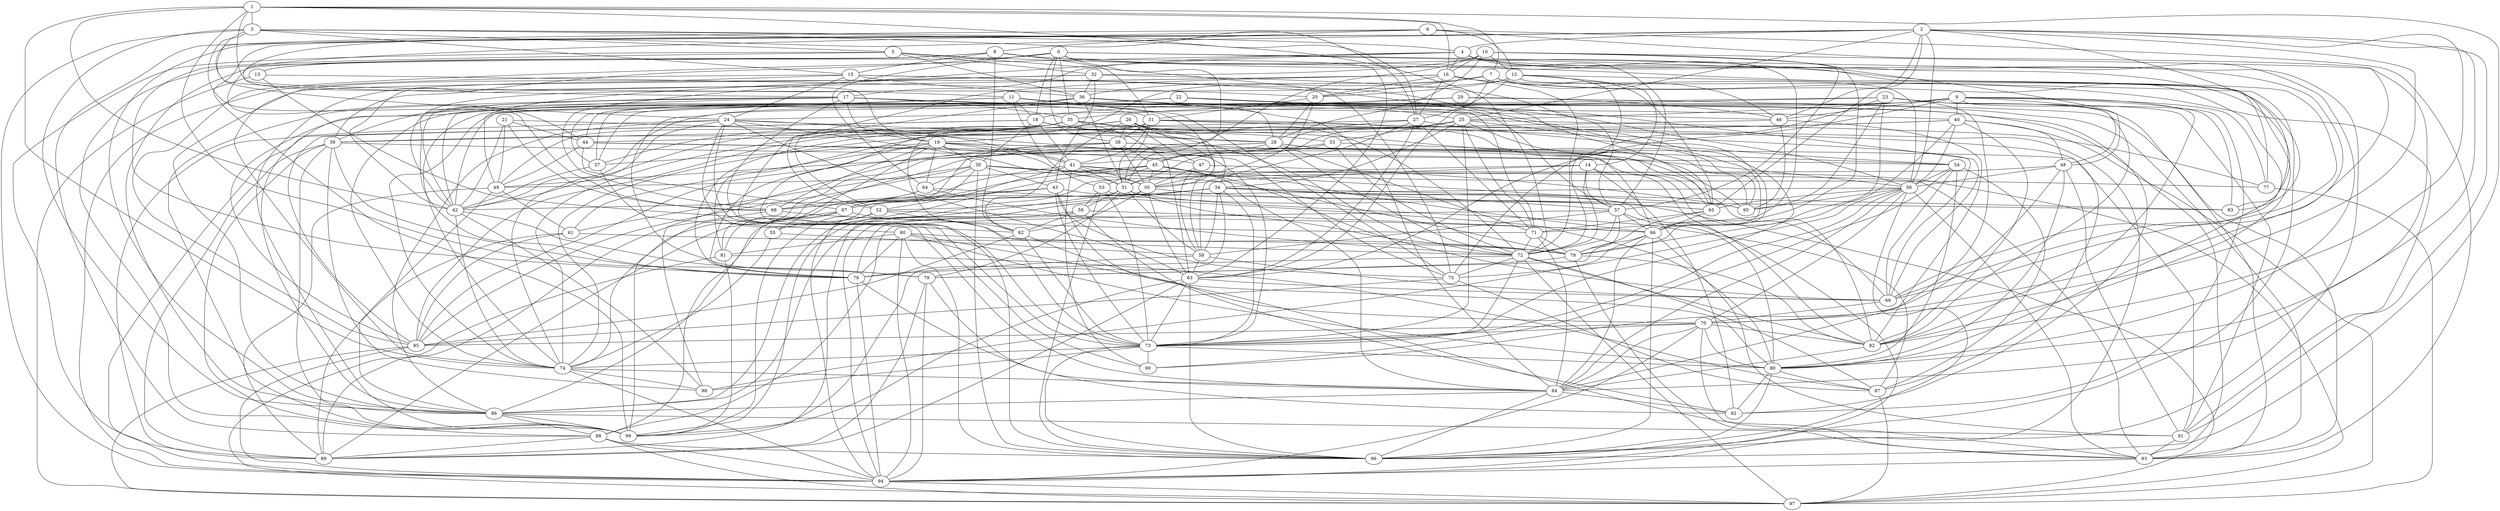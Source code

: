graph G {
"0";
"1";
"2";
"3";
"4";
"5";
"6";
"7";
"8";
"9";
"10";
"11";
"12";
"13";
"14";
"15";
"16";
"17";
"18";
"19";
"20";
"21";
"22";
"23";
"24";
"25";
"26";
"27";
"28";
"29";
"30";
"31";
"32";
"33";
"34";
"35";
"36";
"37";
"38";
"39";
"40";
"41";
"42";
"43";
"44";
"45";
"46";
"47";
"48";
"49";
"50";
"51";
"52";
"53";
"54";
"55";
"56";
"57";
"58";
"59";
"60";
"61";
"62";
"63";
"64";
"65";
"66";
"67";
"68";
"69";
"70";
"71";
"72";
"73";
"74";
"75";
"76";
"77";
"78";
"79";
"80";
"81";
"82";
"83";
"84";
"85";
"86";
"87";
"88";
"89";
"90";
"91";
"92";
"93";
"94";
"95";
"96";
"97";
"98";
"99";
    "26" -- "47";
    "52" -- "94";
    "15" -- "74";
    "17" -- "46";
    "74" -- "94";
    "3" -- "86";
    "30" -- "66";
    "65" -- "78";
    "13" -- "20";
    "42" -- "98";
    "71" -- "78";
    "60" -- "81";
    "23" -- "95";
    "70" -- "94";
    "27" -- "39";
    "22" -- "42";
    "54" -- "87";
    "31" -- "51";
    "35" -- "52";
    "53" -- "73";
    "2" -- "99";
    "49" -- "89";
    "65" -- "71";
    "67" -- "89";
    "46" -- "82";
    "14" -- "50";
    "23" -- "84";
    "21" -- "68";
    "33" -- "74";
    "3" -- "17";
    "59" -- "92";
    "9" -- "40";
    "81" -- "97";
    "30" -- "61";
    "4" -- "48";
    "48" -- "90";
    "26" -- "74";
    "40" -- "48";
    "3" -- "68";
    "42" -- "74";
    "24" -- "28";
    "66" -- "84";
    "8" -- "69";
    "60" -- "93";
    "23" -- "75";
    "4" -- "17";
    "26" -- "34";
    "32" -- "49";
    "20" -- "28";
    "16" -- "20";
    "2" -- "91";
    "50" -- "65";
    "11" -- "39";
    "16" -- "42";
    "72" -- "87";
    "36" -- "37";
    "7" -- "56";
    "39" -- "54";
    "56" -- "96";
    "44" -- "67";
    "91" -- "93";
    "12" -- "20";
    "15" -- "57";
    "56" -- "70";
    "43" -- "73";
    "57" -- "78";
    "2" -- "56";
    "63" -- "96";
    "14" -- "72";
    "12" -- "72";
    "86" -- "88";
    "54" -- "56";
    "2" -- "82";
    "73" -- "80";
    "36" -- "44";
    "11" -- "50";
    "15" -- "24";
    "30" -- "64";
    "26" -- "96";
    "47" -- "95";
    "2" -- "25";
    "50" -- "63";
    "3" -- "4";
    "71" -- "72";
    "39" -- "99";
    "19" -- "41";
    "34" -- "83";
    "62" -- "73";
    "55" -- "58";
    "29" -- "35";
    "5" -- "32";
    "7" -- "46";
    "37" -- "42";
    "29" -- "93";
    "10" -- "12";
    "64" -- "81";
    "44" -- "49";
    "66" -- "91";
    "56" -- "84";
    "12" -- "96";
    "16" -- "99";
    "57" -- "88";
    "45" -- "69";
    "80" -- "87";
    "84" -- "96";
    "35" -- "72";
    "85" -- "94";
    "33" -- "72";
    "0" -- "38";
    "59" -- "94";
    "25" -- "34";
    "6" -- "12";
    "21" -- "44";
    "57" -- "66";
    "11" -- "74";
    "9" -- "46";
    "40" -- "44";
    "72" -- "76";
    "39" -- "76";
    "79" -- "92";
    "26" -- "72";
    "35" -- "63";
    "9" -- "48";
    "72" -- "82";
    "36" -- "56";
    "1" -- "74";
    "41" -- "51";
    "38" -- "50";
    "11" -- "28";
    "8" -- "71";
    "21" -- "75";
    "56" -- "65";
    "19" -- "55";
    "71" -- "84";
    "9" -- "77";
    "35" -- "87";
    "61" -- "85";
    "24" -- "89";
    "25" -- "77";
    "4" -- "57";
    "34" -- "57";
    "41" -- "52";
    "56" -- "98";
    "48" -- "56";
    "43" -- "75";
    "51" -- "59";
    "34" -- "86";
    "84" -- "92";
    "59" -- "66";
    "60" -- "76";
    "2" -- "80";
    "0" -- "64";
    "39" -- "88";
    "54" -- "80";
    "10" -- "57";
    "34" -- "42";
    "51" -- "78";
    "18" -- "41";
    "65" -- "66";
    "76" -- "84";
    "55" -- "74";
    "1" -- "16";
    "16" -- "72";
    "22" -- "69";
    "23" -- "91";
    "13" -- "97";
    "70" -- "82";
    "25" -- "95";
    "72" -- "97";
    "36" -- "85";
    "10" -- "32";
    "51" -- "87";
    "78" -- "93";
    "36" -- "51";
    "4" -- "83";
    "31" -- "69";
    "42" -- "79";
    "5" -- "89";
    "45" -- "50";
    "50" -- "52";
    "24" -- "63";
    "3" -- "15";
    "68" -- "71";
    "1" -- "3";
    "45" -- "67";
    "70" -- "85";
    "38" -- "98";
    "21" -- "42";
    "74" -- "98";
    "24" -- "84";
    "36" -- "92";
    "15" -- "66";
    "79" -- "94";
    "3" -- "72";
    "49" -- "86";
    "7" -- "63";
    "4" -- "96";
    "8" -- "99";
    "56" -- "93";
    "14" -- "57";
    "56" -- "67";
    "34" -- "99";
    "0" -- "63";
    "20" -- "50";
    "18" -- "94";
    "47" -- "58";
    "86" -- "99";
    "52" -- "55";
    "8" -- "62";
    "32" -- "43";
    "9" -- "63";
    "5" -- "75";
    "30" -- "93";
    "88" -- "97";
    "67" -- "81";
    "32" -- "86";
    "24" -- "51";
    "60" -- "80";
    "8" -- "86";
    "10" -- "84";
    "60" -- "78";
    "81" -- "87";
    "2" -- "46";
    "31" -- "42";
    "36" -- "40";
    "52" -- "66";
    "31" -- "94";
    "67" -- "86";
    "0" -- "13";
    "87" -- "97";
    "43" -- "88";
    "0" -- "35";
    "70" -- "80";
    "36" -- "73";
    "34" -- "73";
    "32" -- "57";
    "25" -- "71";
    "72" -- "73";
    "38" -- "67";
    "52" -- "73";
    "63" -- "89";
    "18" -- "30";
    "6" -- "69";
    "53" -- "83";
    "19" -- "76";
    "41" -- "95";
    "23" -- "82";
    "19" -- "50";
    "41" -- "97";
    "4" -- "16";
    "0" -- "80";
    "9" -- "82";
    "24" -- "86";
    "34" -- "58";
    "22" -- "25";
    "31" -- "38";
    "48" -- "80";
    "4" -- "68";
    "10" -- "51";
    "54" -- "90";
    "8" -- "31";
    "74" -- "84";
    "1" -- "96";
    "17" -- "78";
    "56" -- "95";
    "46" -- "95";
    "53" -- "96";
    "12" -- "27";
    "69" -- "70";
    "34" -- "97";
    "15" -- "36";
    "21" -- "49";
    "45" -- "84";
    "11" -- "71";
    "33" -- "54";
    "86" -- "91";
    "0" -- "77";
    "27" -- "71";
    "30" -- "67";
    "0" -- "18";
    "19" -- "64";
    "50" -- "62";
    "3" -- "5";
    "57" -- "80";
    "45" -- "77";
    "14" -- "82";
    "9" -- "92";
    "57" -- "58";
    "2" -- "44";
    "32" -- "36";
    "24" -- "74";
    "73" -- "90";
    "36" -- "42";
    "88" -- "94";
    "2" -- "70";
    "8" -- "13";
    "40" -- "74";
    "3" -- "94";
    "64" -- "80";
    "9" -- "18";
    "45" -- "53";
    "19" -- "73";
    "43" -- "68";
    "14" -- "51";
    "26" -- "62";
    "27" -- "63";
    "82" -- "84";
    "11" -- "75";
    "62" -- "85";
    "72" -- "75";
    "38" -- "65";
    "2" -- "65";
    "17" -- "31";
    "7" -- "36";
    "48" -- "91";
    "18" -- "28";
    "75" -- "85";
    "16" -- "52";
    "12" -- "42";
    "44" -- "47";
    "5" -- "69";
    "6" -- "93";
    "10" -- "16";
    "28" -- "99";
    "44" -- "69";
    "60" -- "96";
    "66" -- "79";
    "8" -- "70";
    "1" -- "7";
    "22" -- "74";
    "2" -- "4";
    "24" -- "41";
    "14" -- "92";
    "70" -- "73";
    "60" -- "94";
    "23" -- "74";
    "73" -- "98";
    "34" -- "94";
    "22" -- "37";
    "12" -- "82";
    "33" -- "51";
    "6" -- "24";
    "28" -- "45";
    "2" -- "88";
    "35" -- "37";
    "38" -- "82";
    "40" -- "56";
    "17" -- "42";
    "78" -- "82";
    "17" -- "76";
    "64" -- "68";
    "13" -- "62";
    "11" -- "18";
    "16" -- "80";
    "30" -- "96";
    "19" -- "61";
    "93" -- "94";
    "85" -- "97";
    "0" -- "51";
    "66" -- "96";
    "58" -- "69";
    "25" -- "45";
    "34" -- "89";
    "63" -- "99";
    "6" -- "19";
    "2" -- "83";
    "31" -- "41";
    "63" -- "73";
    "38" -- "85";
    "39" -- "89";
    "88" -- "89";
    "51" -- "79";
    "17" -- "35";
    "28" -- "91";
    "11" -- "53";
    "7" -- "65";
    "19" -- "66";
    "43" -- "65";
    "18" -- "85";
    "1" -- "11";
    "58" -- "76";
    "39" -- "98";
    "94" -- "97";
    "70" -- "93";
    "53" -- "59";
    "58" -- "63";
    "7" -- "19";
    "62" -- "80";
    "59" -- "62";
    "25" -- "66";
    "36" -- "84";
    "8" -- "15";
    "28" -- "72";
    "40" -- "82";
    "64" -- "72";
    "43" -- "70";
    "41" -- "90";
    "46" -- "81";
    "0" -- "39";
    "70" -- "84";
    "25" -- "33";
    "47" -- "50";
    "26" -- "38";
    "77" -- "97";
    "63" -- "69";
    "35" -- "62";
    "75" -- "87";
    "41" -- "50";
    "37" -- "60";
    "29" -- "79";
    "28" -- "71";
    "9" -- "25";
    "17" -- "73";
    "30" -- "85";
    "16" -- "91";
    "17" -- "99";
    "3" -- "27";
    "27" -- "54";
    "10" -- "66";
    "73" -- "96";
    "28" -- "49";
    "84" -- "86";
    "20" -- "31";
    "59" -- "76";
    "24" -- "90";
    "25" -- "76";
    "73" -- "74";
    "30" -- "43";
    "2" -- "86";
    "61" -- "78";
    "35" -- "39";
    "29" -- "46";
    "23" -- "24";
    "5" -- "76";
    "67" -- "72";
    "76" -- "94";
    "41" -- "68";
    "88" -- "96";
    "56" -- "73";
    "51" -- "58";
    "23" -- "93";
    "80" -- "92";
    "19" -- "37";
    "35" -- "95";
    "1" -- "42";
    "25" -- "85";
    "36" -- "65";
    "7" -- "20";
    "5" -- "36";
    "31" -- "49";
    "38" -- "45";
    "4" -- "85";
    "31" -- "95";
    "12" -- "14";
    "49" -- "61";
    "17" -- "93";
    "19" -- "68";
    "68" -- "89";
    "27" -- "58";
    "6" -- "8";
    "45" -- "99";
    "15" -- "94";
    "9" -- "42";
    "16" -- "27";
    "81" -- "99";
    "51" -- "86";
    "18" -- "33";
    "40" -- "78";
    "30" -- "78";
    "45" -- "49";
    "17" -- "86";
    "22" -- "93";
    "26" -- "58";
    "48" -- "99";
    "23" -- "73";
    "80" -- "96";
    "34" -- "67";
    "61" -- "89";
    "9" -- "83";
    "27" -- "41";
    "25" -- "73";
    "17" -- "19";
    "79" -- "89";
    "11" -- "37";
    "54" -- "69";
    "1" -- "79";
    "28" -- "65";
    "78" -- "79";
    "10" -- "28";
    "40" -- "97";
    "1" -- "27";
    "66" -- "75";
    "19" -- "56";
    "57" -- "72";
    "19" -- "30";
}

